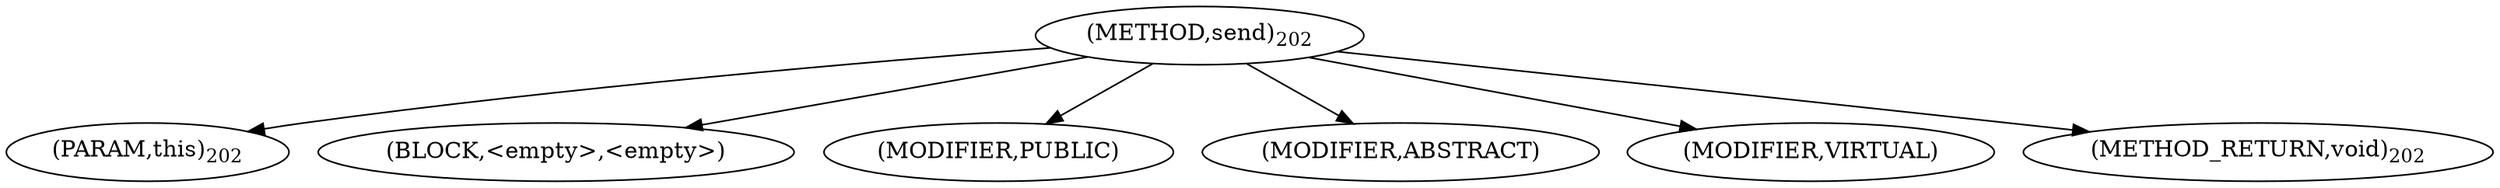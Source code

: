 digraph "send" {  
"190" [label = <(METHOD,send)<SUB>202</SUB>> ]
"191" [label = <(PARAM,this)<SUB>202</SUB>> ]
"192" [label = <(BLOCK,&lt;empty&gt;,&lt;empty&gt;)> ]
"193" [label = <(MODIFIER,PUBLIC)> ]
"194" [label = <(MODIFIER,ABSTRACT)> ]
"195" [label = <(MODIFIER,VIRTUAL)> ]
"196" [label = <(METHOD_RETURN,void)<SUB>202</SUB>> ]
  "190" -> "191" 
  "190" -> "192" 
  "190" -> "193" 
  "190" -> "194" 
  "190" -> "195" 
  "190" -> "196" 
}
